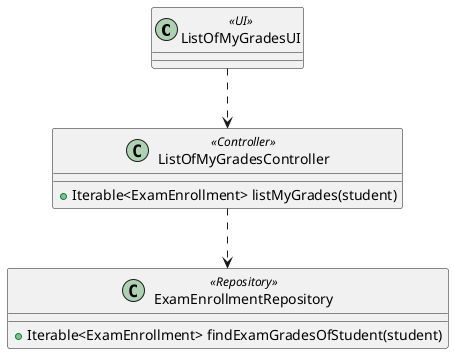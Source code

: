 @startuml

class ListOfMyGradesUI <<UI>> {
}

class ListOfMyGradesController <<Controller>> {
    + Iterable<ExamEnrollment> listMyGrades(student)
}

class ExamEnrollmentRepository <<Repository>> {
    + Iterable<ExamEnrollment> findExamGradesOfStudent(student)
}

ListOfMyGradesUI ..> ListOfMyGradesController
ListOfMyGradesController ..> ExamEnrollmentRepository


@enduml